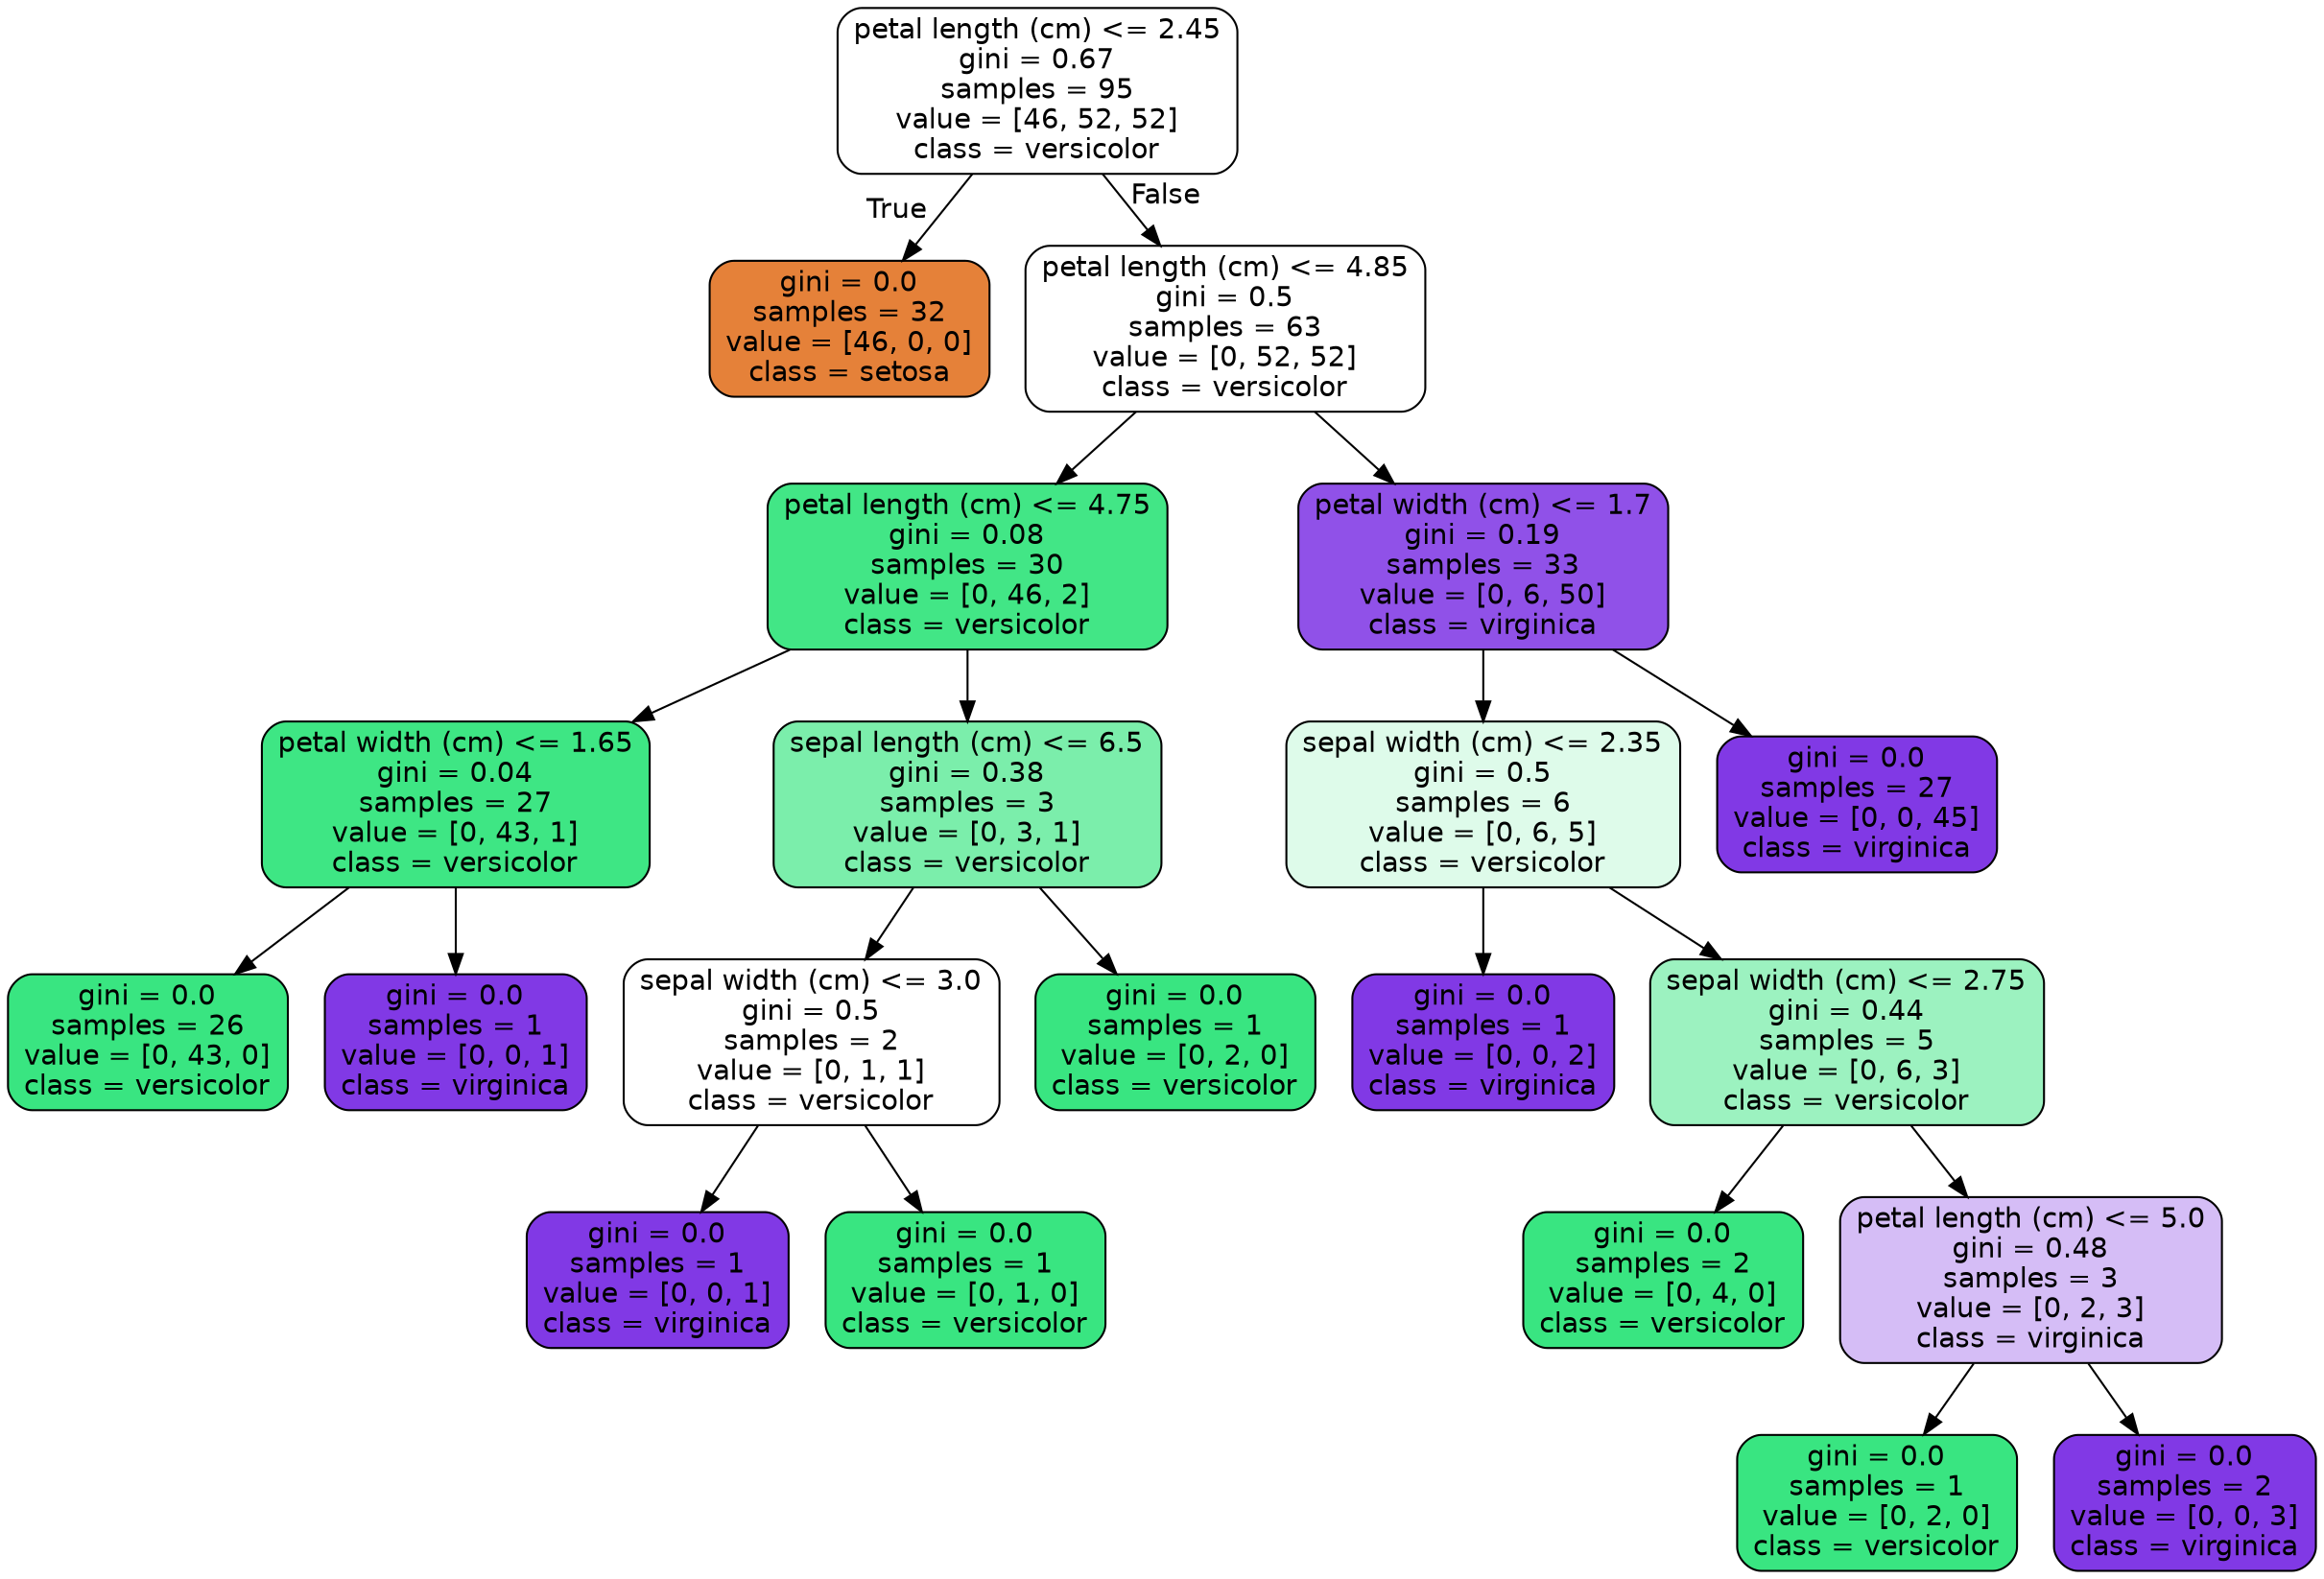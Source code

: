 digraph Tree {
node [shape=box, style="filled, rounded", color="black", fontname="helvetica"] ;
edge [fontname="helvetica"] ;
0 [label="petal length (cm) <= 2.45\ngini = 0.67\nsamples = 95\nvalue = [46, 52, 52]\nclass = versicolor", fillcolor="#ffffff"] ;
1 [label="gini = 0.0\nsamples = 32\nvalue = [46, 0, 0]\nclass = setosa", fillcolor="#e58139"] ;
0 -> 1 [labeldistance=2.5, labelangle=45, headlabel="True"] ;
2 [label="petal length (cm) <= 4.85\ngini = 0.5\nsamples = 63\nvalue = [0, 52, 52]\nclass = versicolor", fillcolor="#ffffff"] ;
0 -> 2 [labeldistance=2.5, labelangle=-45, headlabel="False"] ;
3 [label="petal length (cm) <= 4.75\ngini = 0.08\nsamples = 30\nvalue = [0, 46, 2]\nclass = versicolor", fillcolor="#42e686"] ;
2 -> 3 ;
4 [label="petal width (cm) <= 1.65\ngini = 0.04\nsamples = 27\nvalue = [0, 43, 1]\nclass = versicolor", fillcolor="#3ee684"] ;
3 -> 4 ;
5 [label="gini = 0.0\nsamples = 26\nvalue = [0, 43, 0]\nclass = versicolor", fillcolor="#39e581"] ;
4 -> 5 ;
6 [label="gini = 0.0\nsamples = 1\nvalue = [0, 0, 1]\nclass = virginica", fillcolor="#8139e5"] ;
4 -> 6 ;
7 [label="sepal length (cm) <= 6.5\ngini = 0.38\nsamples = 3\nvalue = [0, 3, 1]\nclass = versicolor", fillcolor="#7beeab"] ;
3 -> 7 ;
8 [label="sepal width (cm) <= 3.0\ngini = 0.5\nsamples = 2\nvalue = [0, 1, 1]\nclass = versicolor", fillcolor="#ffffff"] ;
7 -> 8 ;
9 [label="gini = 0.0\nsamples = 1\nvalue = [0, 0, 1]\nclass = virginica", fillcolor="#8139e5"] ;
8 -> 9 ;
10 [label="gini = 0.0\nsamples = 1\nvalue = [0, 1, 0]\nclass = versicolor", fillcolor="#39e581"] ;
8 -> 10 ;
11 [label="gini = 0.0\nsamples = 1\nvalue = [0, 2, 0]\nclass = versicolor", fillcolor="#39e581"] ;
7 -> 11 ;
12 [label="petal width (cm) <= 1.7\ngini = 0.19\nsamples = 33\nvalue = [0, 6, 50]\nclass = virginica", fillcolor="#9051e8"] ;
2 -> 12 ;
13 [label="sepal width (cm) <= 2.35\ngini = 0.5\nsamples = 6\nvalue = [0, 6, 5]\nclass = versicolor", fillcolor="#defbea"] ;
12 -> 13 ;
14 [label="gini = 0.0\nsamples = 1\nvalue = [0, 0, 2]\nclass = virginica", fillcolor="#8139e5"] ;
13 -> 14 ;
15 [label="sepal width (cm) <= 2.75\ngini = 0.44\nsamples = 5\nvalue = [0, 6, 3]\nclass = versicolor", fillcolor="#9cf2c0"] ;
13 -> 15 ;
16 [label="gini = 0.0\nsamples = 2\nvalue = [0, 4, 0]\nclass = versicolor", fillcolor="#39e581"] ;
15 -> 16 ;
17 [label="petal length (cm) <= 5.0\ngini = 0.48\nsamples = 3\nvalue = [0, 2, 3]\nclass = virginica", fillcolor="#d5bdf6"] ;
15 -> 17 ;
18 [label="gini = 0.0\nsamples = 1\nvalue = [0, 2, 0]\nclass = versicolor", fillcolor="#39e581"] ;
17 -> 18 ;
19 [label="gini = 0.0\nsamples = 2\nvalue = [0, 0, 3]\nclass = virginica", fillcolor="#8139e5"] ;
17 -> 19 ;
20 [label="gini = 0.0\nsamples = 27\nvalue = [0, 0, 45]\nclass = virginica", fillcolor="#8139e5"] ;
12 -> 20 ;
}